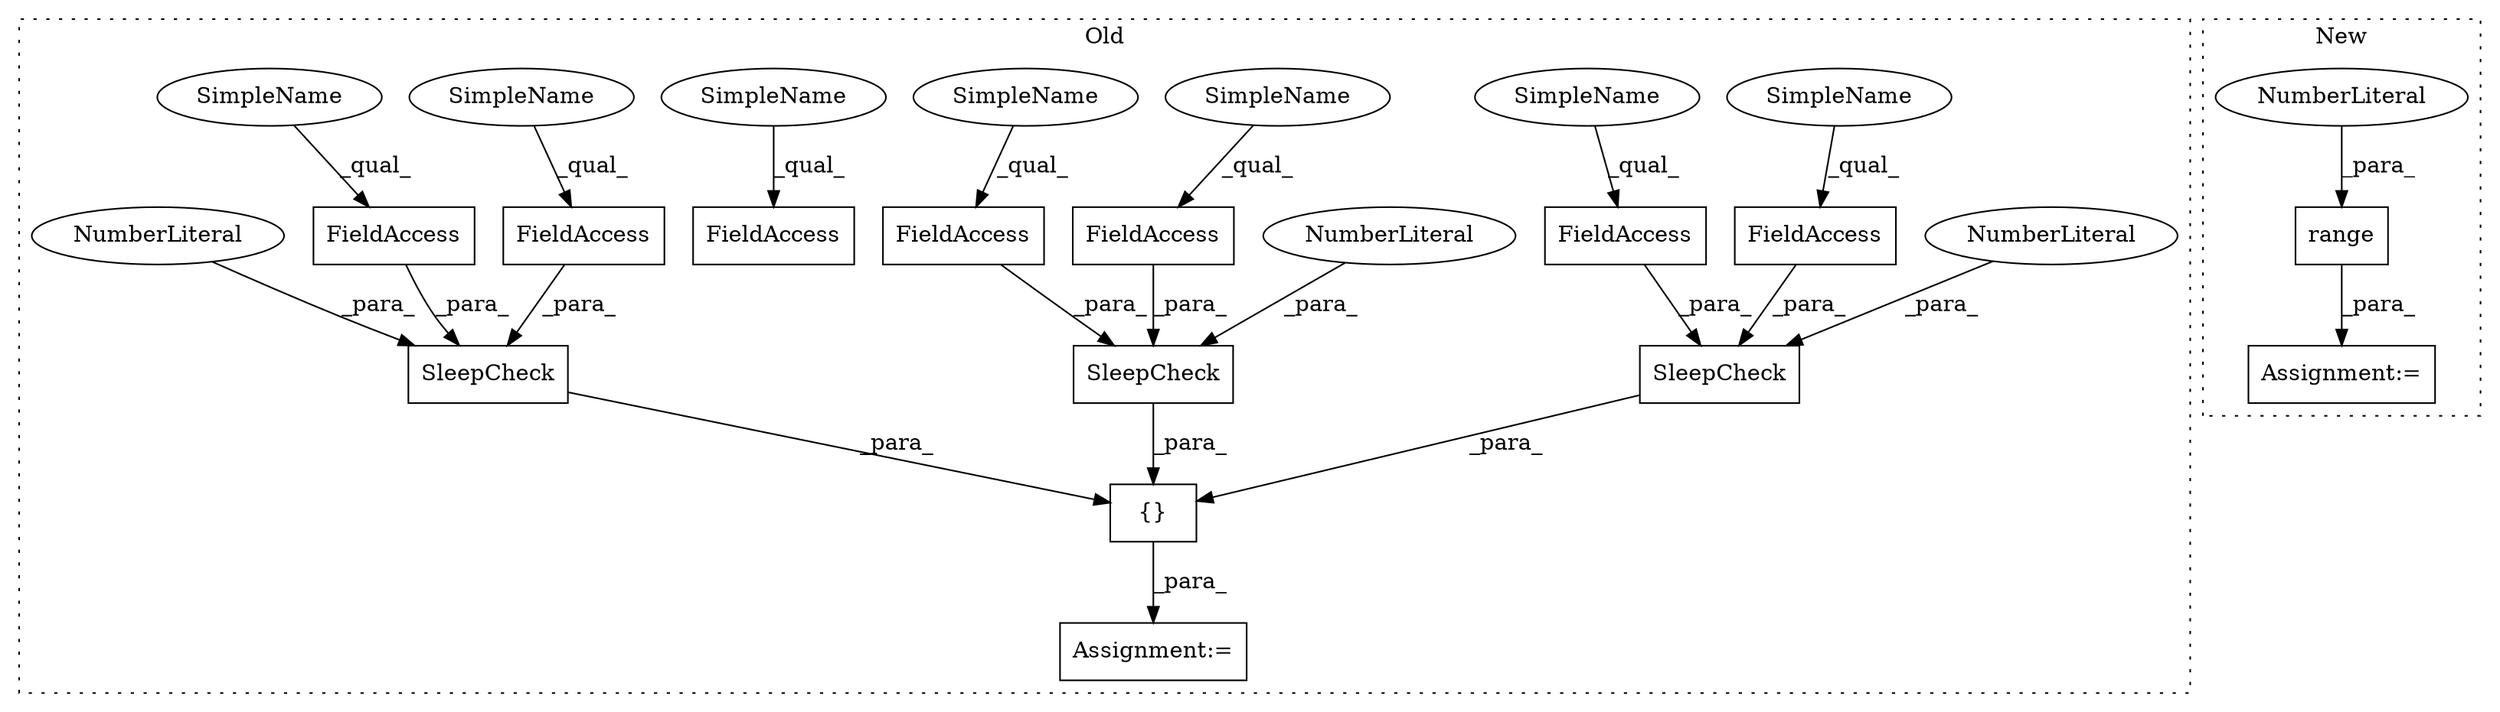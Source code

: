 digraph G {
subgraph cluster0 {
1 [label="SleepCheck" a="32" s="8491,8532" l="11,1" shape="box"];
4 [label="{}" a="4" s="8361,8576" l="1,1" shape="box"];
5 [label="NumberLiteral" a="34" s="8502" l="3" shape="ellipse"];
6 [label="FieldAccess" a="22" s="8506" l="11" shape="box"];
7 [label="FieldAccess" a="22" s="8518" l="14" shape="box"];
8 [label="FieldAccess" a="22" s="8561" l="14" shape="box"];
9 [label="FieldAccess" a="22" s="8420" l="11" shape="box"];
10 [label="FieldAccess" a="22" s="8674" l="11" shape="box"];
11 [label="FieldAccess" a="22" s="8549" l="11" shape="box"];
12 [label="FieldAccess" a="22" s="8432" l="14" shape="box"];
13 [label="SleepCheck" a="32" s="8405,8446" l="11,1" shape="box"];
14 [label="NumberLiteral" a="34" s="8416" l="3" shape="ellipse"];
15 [label="SleepCheck" a="32" s="8534,8575" l="11,1" shape="box"];
16 [label="NumberLiteral" a="34" s="8545" l="3" shape="ellipse"];
17 [label="Assignment:=" a="7" s="8343" l="1" shape="box"];
19 [label="SimpleName" a="42" s="8420" l="4" shape="ellipse"];
20 [label="SimpleName" a="42" s="8518" l="4" shape="ellipse"];
21 [label="SimpleName" a="42" s="8506" l="4" shape="ellipse"];
22 [label="SimpleName" a="42" s="8674" l="4" shape="ellipse"];
23 [label="SimpleName" a="42" s="8549" l="4" shape="ellipse"];
24 [label="SimpleName" a="42" s="8561" l="4" shape="ellipse"];
25 [label="SimpleName" a="42" s="8432" l="4" shape="ellipse"];
label = "Old";
style="dotted";
}
subgraph cluster1 {
2 [label="range" a="32" s="7901,7908" l="6,1" shape="box"];
3 [label="NumberLiteral" a="34" s="7907" l="1" shape="ellipse"];
18 [label="Assignment:=" a="7" s="7894" l="24" shape="box"];
label = "New";
style="dotted";
}
1 -> 4 [label="_para_"];
2 -> 18 [label="_para_"];
3 -> 2 [label="_para_"];
4 -> 17 [label="_para_"];
5 -> 1 [label="_para_"];
6 -> 1 [label="_para_"];
7 -> 1 [label="_para_"];
8 -> 15 [label="_para_"];
9 -> 13 [label="_para_"];
11 -> 15 [label="_para_"];
12 -> 13 [label="_para_"];
13 -> 4 [label="_para_"];
14 -> 13 [label="_para_"];
15 -> 4 [label="_para_"];
16 -> 15 [label="_para_"];
19 -> 9 [label="_qual_"];
20 -> 7 [label="_qual_"];
21 -> 6 [label="_qual_"];
22 -> 10 [label="_qual_"];
23 -> 11 [label="_qual_"];
24 -> 8 [label="_qual_"];
25 -> 12 [label="_qual_"];
}